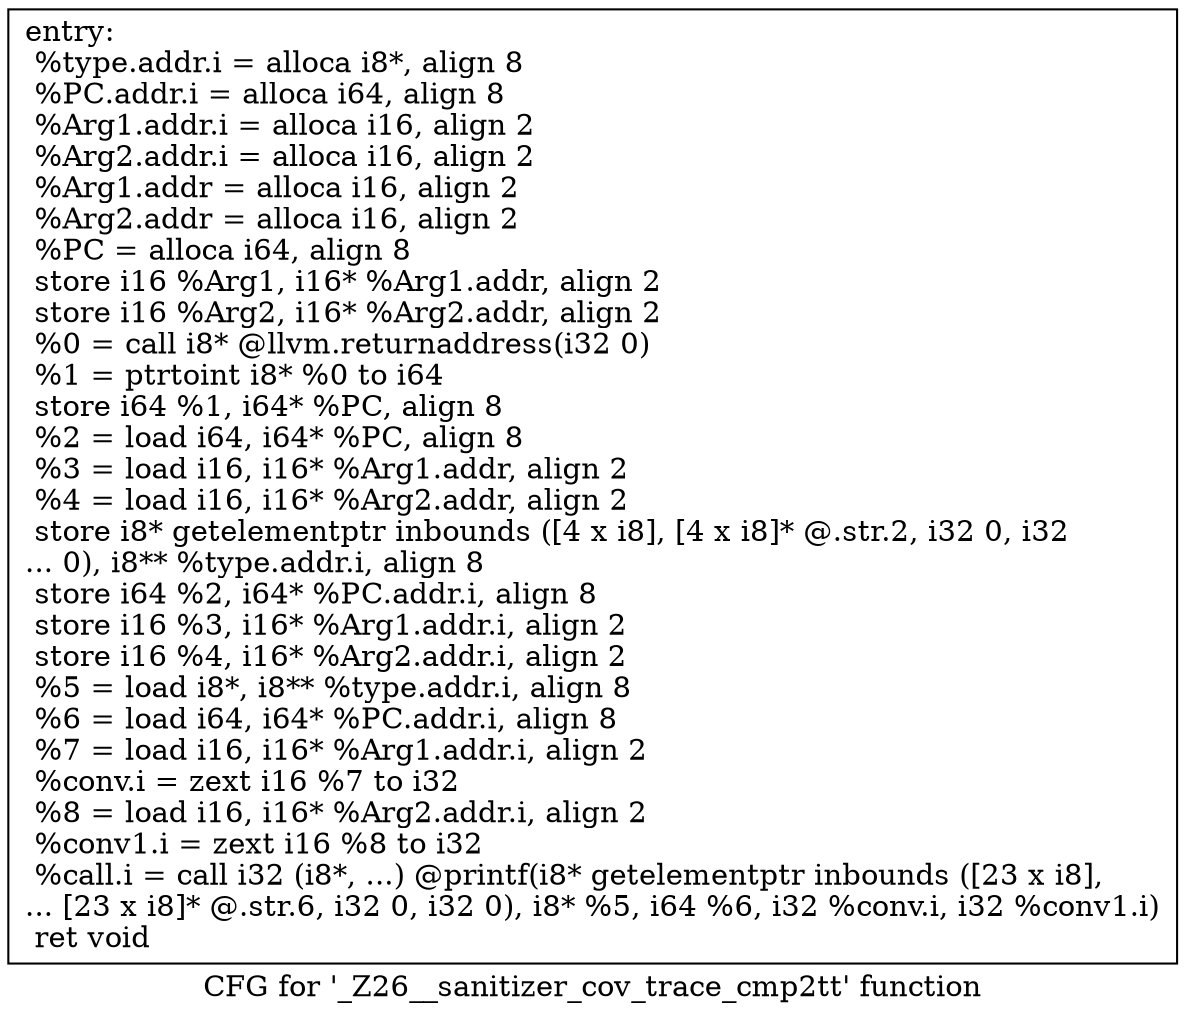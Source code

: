 digraph "CFG for '_Z26__sanitizer_cov_trace_cmp2tt' function" {
	label="CFG for '_Z26__sanitizer_cov_trace_cmp2tt' function";

	Node0x5a2f4d0 [shape=record,label="{entry:\l  %type.addr.i = alloca i8*, align 8\l  %PC.addr.i = alloca i64, align 8\l  %Arg1.addr.i = alloca i16, align 2\l  %Arg2.addr.i = alloca i16, align 2\l  %Arg1.addr = alloca i16, align 2\l  %Arg2.addr = alloca i16, align 2\l  %PC = alloca i64, align 8\l  store i16 %Arg1, i16* %Arg1.addr, align 2\l  store i16 %Arg2, i16* %Arg2.addr, align 2\l  %0 = call i8* @llvm.returnaddress(i32 0)\l  %1 = ptrtoint i8* %0 to i64\l  store i64 %1, i64* %PC, align 8\l  %2 = load i64, i64* %PC, align 8\l  %3 = load i16, i16* %Arg1.addr, align 2\l  %4 = load i16, i16* %Arg2.addr, align 2\l  store i8* getelementptr inbounds ([4 x i8], [4 x i8]* @.str.2, i32 0, i32\l... 0), i8** %type.addr.i, align 8\l  store i64 %2, i64* %PC.addr.i, align 8\l  store i16 %3, i16* %Arg1.addr.i, align 2\l  store i16 %4, i16* %Arg2.addr.i, align 2\l  %5 = load i8*, i8** %type.addr.i, align 8\l  %6 = load i64, i64* %PC.addr.i, align 8\l  %7 = load i16, i16* %Arg1.addr.i, align 2\l  %conv.i = zext i16 %7 to i32\l  %8 = load i16, i16* %Arg2.addr.i, align 2\l  %conv1.i = zext i16 %8 to i32\l  %call.i = call i32 (i8*, ...) @printf(i8* getelementptr inbounds ([23 x i8],\l... [23 x i8]* @.str.6, i32 0, i32 0), i8* %5, i64 %6, i32 %conv.i, i32 %conv1.i)\l  ret void\l}"];
}
